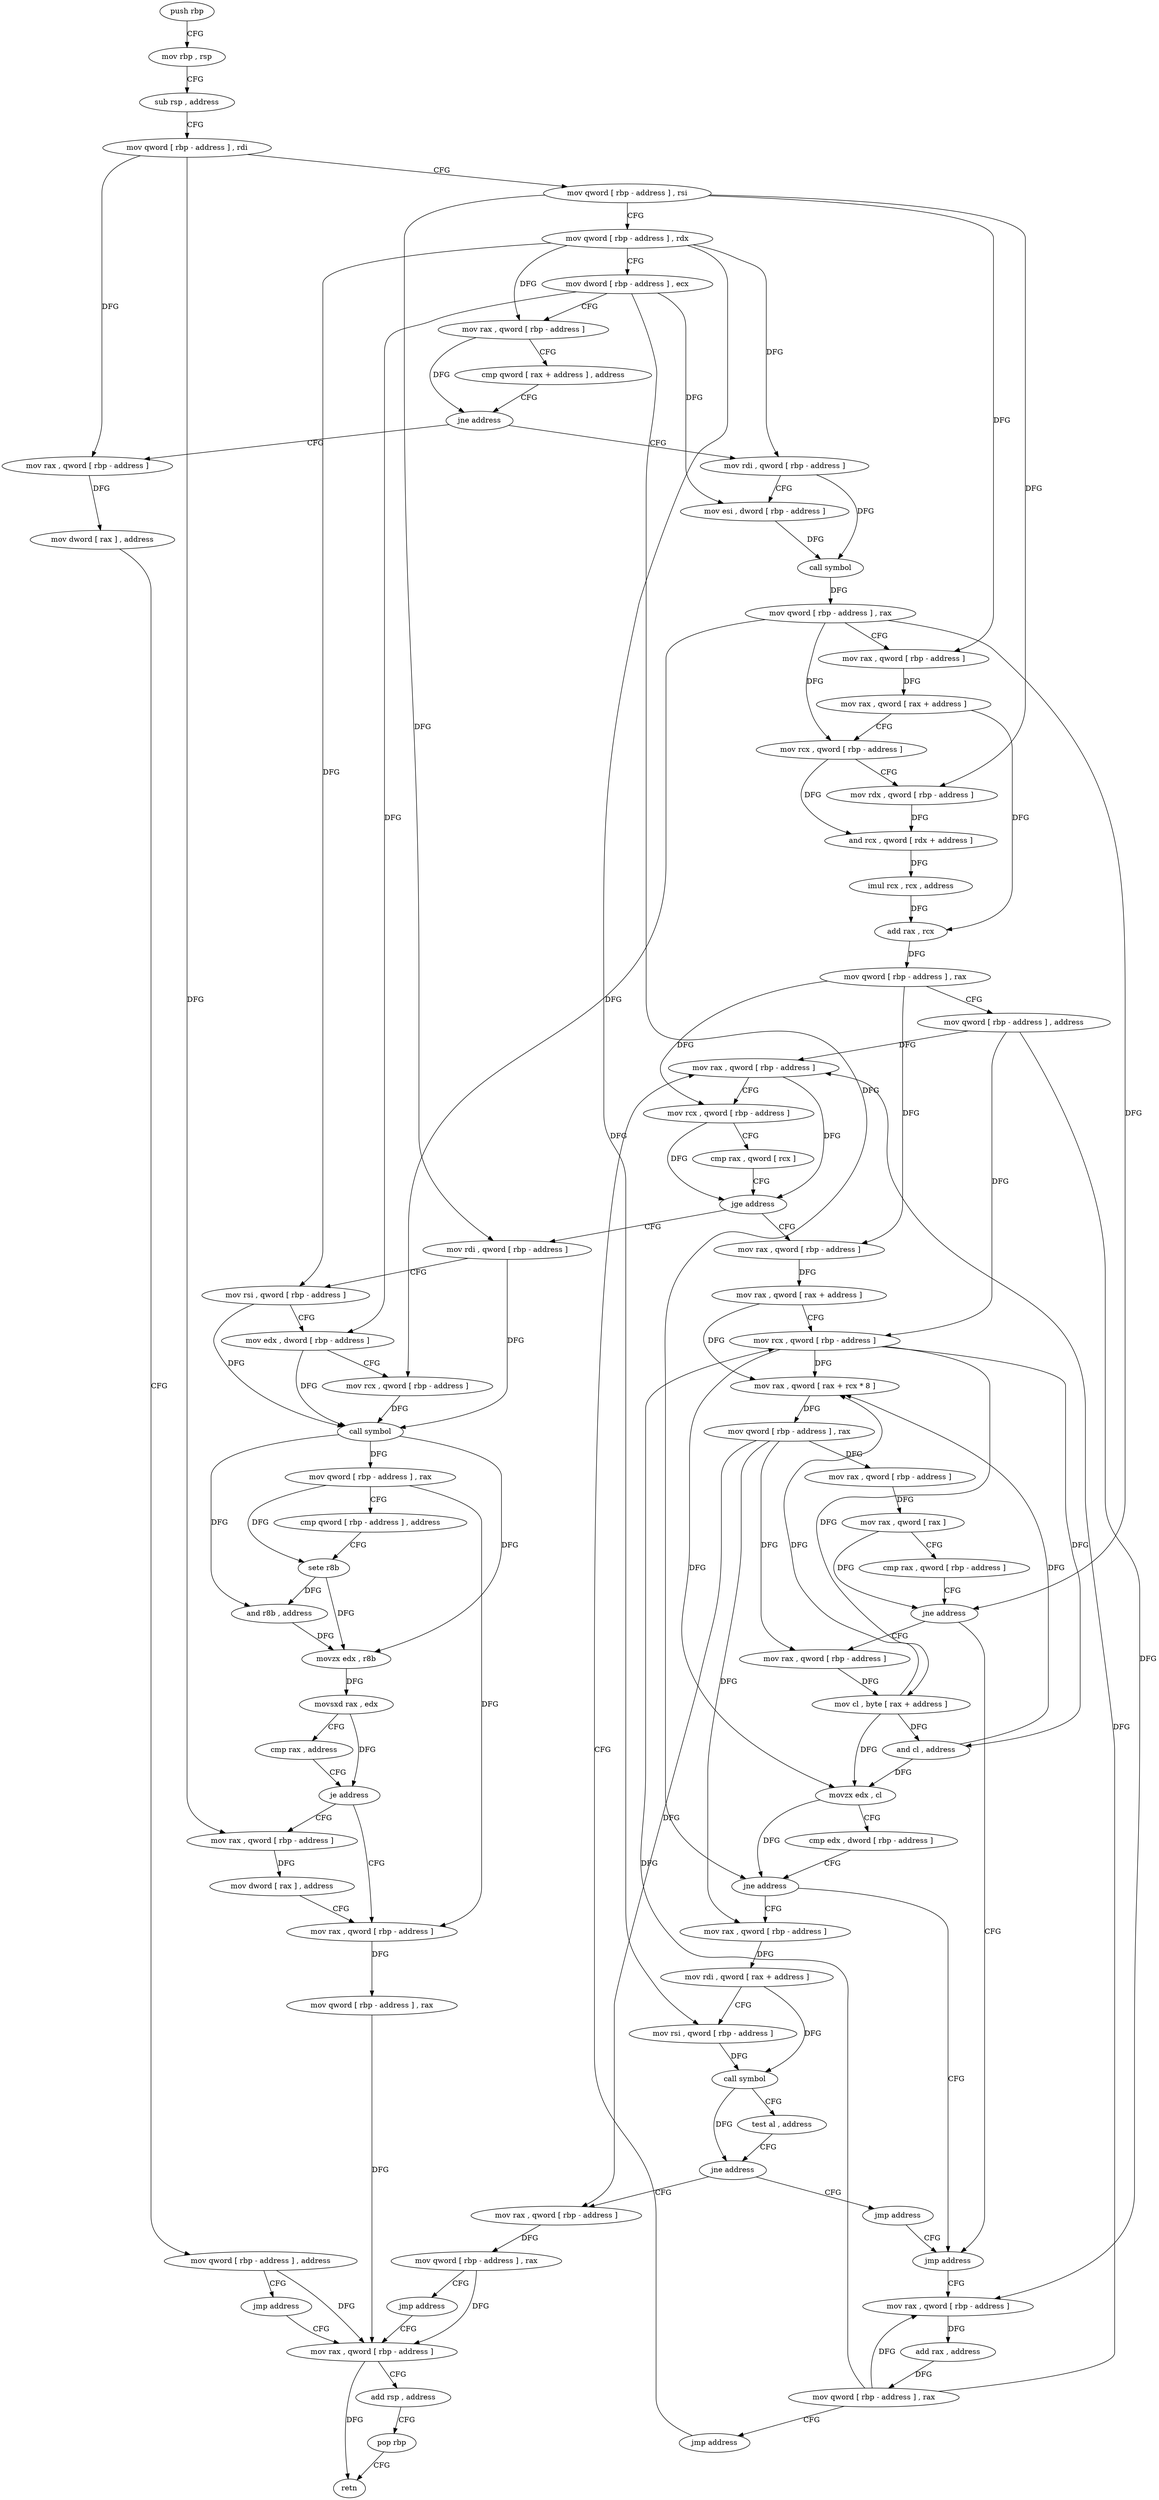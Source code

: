 digraph "func" {
"4278304" [label = "push rbp" ]
"4278305" [label = "mov rbp , rsp" ]
"4278308" [label = "sub rsp , address" ]
"4278312" [label = "mov qword [ rbp - address ] , rdi" ]
"4278316" [label = "mov qword [ rbp - address ] , rsi" ]
"4278320" [label = "mov qword [ rbp - address ] , rdx" ]
"4278324" [label = "mov dword [ rbp - address ] , ecx" ]
"4278327" [label = "mov rax , qword [ rbp - address ]" ]
"4278331" [label = "cmp qword [ rax + address ] , address" ]
"4278336" [label = "jne address" ]
"4278365" [label = "mov rdi , qword [ rbp - address ]" ]
"4278342" [label = "mov rax , qword [ rbp - address ]" ]
"4278369" [label = "mov esi , dword [ rbp - address ]" ]
"4278372" [label = "call symbol" ]
"4278377" [label = "mov qword [ rbp - address ] , rax" ]
"4278381" [label = "mov rax , qword [ rbp - address ]" ]
"4278385" [label = "mov rax , qword [ rax + address ]" ]
"4278389" [label = "mov rcx , qword [ rbp - address ]" ]
"4278393" [label = "mov rdx , qword [ rbp - address ]" ]
"4278397" [label = "and rcx , qword [ rdx + address ]" ]
"4278404" [label = "imul rcx , rcx , address" ]
"4278411" [label = "add rax , rcx" ]
"4278414" [label = "mov qword [ rbp - address ] , rax" ]
"4278418" [label = "mov qword [ rbp - address ] , address" ]
"4278426" [label = "mov rax , qword [ rbp - address ]" ]
"4278346" [label = "mov dword [ rax ] , address" ]
"4278352" [label = "mov qword [ rbp - address ] , address" ]
"4278360" [label = "jmp address" ]
"4278641" [label = "mov rax , qword [ rbp - address ]" ]
"4278569" [label = "mov rdi , qword [ rbp - address ]" ]
"4278573" [label = "mov rsi , qword [ rbp - address ]" ]
"4278577" [label = "mov edx , dword [ rbp - address ]" ]
"4278580" [label = "mov rcx , qword [ rbp - address ]" ]
"4278584" [label = "call symbol" ]
"4278589" [label = "mov qword [ rbp - address ] , rax" ]
"4278593" [label = "cmp qword [ rbp - address ] , address" ]
"4278598" [label = "sete r8b" ]
"4278602" [label = "and r8b , address" ]
"4278606" [label = "movzx edx , r8b" ]
"4278610" [label = "movsxd rax , edx" ]
"4278613" [label = "cmp rax , address" ]
"4278617" [label = "je address" ]
"4278633" [label = "mov rax , qword [ rbp - address ]" ]
"4278623" [label = "mov rax , qword [ rbp - address ]" ]
"4278443" [label = "mov rax , qword [ rbp - address ]" ]
"4278447" [label = "mov rax , qword [ rax + address ]" ]
"4278451" [label = "mov rcx , qword [ rbp - address ]" ]
"4278455" [label = "mov rax , qword [ rax + rcx * 8 ]" ]
"4278459" [label = "mov qword [ rbp - address ] , rax" ]
"4278463" [label = "mov rax , qword [ rbp - address ]" ]
"4278467" [label = "mov rax , qword [ rax ]" ]
"4278470" [label = "cmp rax , qword [ rbp - address ]" ]
"4278474" [label = "jne address" ]
"4278545" [label = "jmp address" ]
"4278480" [label = "mov rax , qword [ rbp - address ]" ]
"4278645" [label = "add rsp , address" ]
"4278649" [label = "pop rbp" ]
"4278650" [label = "retn" ]
"4278637" [label = "mov qword [ rbp - address ] , rax" ]
"4278627" [label = "mov dword [ rax ] , address" ]
"4278550" [label = "mov rax , qword [ rbp - address ]" ]
"4278484" [label = "mov cl , byte [ rax + address ]" ]
"4278487" [label = "and cl , address" ]
"4278490" [label = "movzx edx , cl" ]
"4278493" [label = "cmp edx , dword [ rbp - address ]" ]
"4278496" [label = "jne address" ]
"4278502" [label = "mov rax , qword [ rbp - address ]" ]
"4278554" [label = "add rax , address" ]
"4278560" [label = "mov qword [ rbp - address ] , rax" ]
"4278564" [label = "jmp address" ]
"4278506" [label = "mov rdi , qword [ rax + address ]" ]
"4278510" [label = "mov rsi , qword [ rbp - address ]" ]
"4278514" [label = "call symbol" ]
"4278519" [label = "test al , address" ]
"4278521" [label = "jne address" ]
"4278532" [label = "mov rax , qword [ rbp - address ]" ]
"4278527" [label = "jmp address" ]
"4278430" [label = "mov rcx , qword [ rbp - address ]" ]
"4278434" [label = "cmp rax , qword [ rcx ]" ]
"4278437" [label = "jge address" ]
"4278536" [label = "mov qword [ rbp - address ] , rax" ]
"4278540" [label = "jmp address" ]
"4278304" -> "4278305" [ label = "CFG" ]
"4278305" -> "4278308" [ label = "CFG" ]
"4278308" -> "4278312" [ label = "CFG" ]
"4278312" -> "4278316" [ label = "CFG" ]
"4278312" -> "4278342" [ label = "DFG" ]
"4278312" -> "4278623" [ label = "DFG" ]
"4278316" -> "4278320" [ label = "CFG" ]
"4278316" -> "4278381" [ label = "DFG" ]
"4278316" -> "4278393" [ label = "DFG" ]
"4278316" -> "4278569" [ label = "DFG" ]
"4278320" -> "4278324" [ label = "CFG" ]
"4278320" -> "4278327" [ label = "DFG" ]
"4278320" -> "4278365" [ label = "DFG" ]
"4278320" -> "4278573" [ label = "DFG" ]
"4278320" -> "4278510" [ label = "DFG" ]
"4278324" -> "4278327" [ label = "CFG" ]
"4278324" -> "4278369" [ label = "DFG" ]
"4278324" -> "4278577" [ label = "DFG" ]
"4278324" -> "4278496" [ label = "DFG" ]
"4278327" -> "4278331" [ label = "CFG" ]
"4278327" -> "4278336" [ label = "DFG" ]
"4278331" -> "4278336" [ label = "CFG" ]
"4278336" -> "4278365" [ label = "CFG" ]
"4278336" -> "4278342" [ label = "CFG" ]
"4278365" -> "4278369" [ label = "CFG" ]
"4278365" -> "4278372" [ label = "DFG" ]
"4278342" -> "4278346" [ label = "DFG" ]
"4278369" -> "4278372" [ label = "DFG" ]
"4278372" -> "4278377" [ label = "DFG" ]
"4278377" -> "4278381" [ label = "CFG" ]
"4278377" -> "4278389" [ label = "DFG" ]
"4278377" -> "4278580" [ label = "DFG" ]
"4278377" -> "4278474" [ label = "DFG" ]
"4278381" -> "4278385" [ label = "DFG" ]
"4278385" -> "4278389" [ label = "CFG" ]
"4278385" -> "4278411" [ label = "DFG" ]
"4278389" -> "4278393" [ label = "CFG" ]
"4278389" -> "4278397" [ label = "DFG" ]
"4278393" -> "4278397" [ label = "DFG" ]
"4278397" -> "4278404" [ label = "DFG" ]
"4278404" -> "4278411" [ label = "DFG" ]
"4278411" -> "4278414" [ label = "DFG" ]
"4278414" -> "4278418" [ label = "CFG" ]
"4278414" -> "4278430" [ label = "DFG" ]
"4278414" -> "4278443" [ label = "DFG" ]
"4278418" -> "4278426" [ label = "DFG" ]
"4278418" -> "4278451" [ label = "DFG" ]
"4278418" -> "4278550" [ label = "DFG" ]
"4278426" -> "4278430" [ label = "CFG" ]
"4278426" -> "4278437" [ label = "DFG" ]
"4278346" -> "4278352" [ label = "CFG" ]
"4278352" -> "4278360" [ label = "CFG" ]
"4278352" -> "4278641" [ label = "DFG" ]
"4278360" -> "4278641" [ label = "CFG" ]
"4278641" -> "4278645" [ label = "CFG" ]
"4278641" -> "4278650" [ label = "DFG" ]
"4278569" -> "4278573" [ label = "CFG" ]
"4278569" -> "4278584" [ label = "DFG" ]
"4278573" -> "4278577" [ label = "CFG" ]
"4278573" -> "4278584" [ label = "DFG" ]
"4278577" -> "4278580" [ label = "CFG" ]
"4278577" -> "4278584" [ label = "DFG" ]
"4278580" -> "4278584" [ label = "DFG" ]
"4278584" -> "4278589" [ label = "DFG" ]
"4278584" -> "4278602" [ label = "DFG" ]
"4278584" -> "4278606" [ label = "DFG" ]
"4278589" -> "4278593" [ label = "CFG" ]
"4278589" -> "4278598" [ label = "DFG" ]
"4278589" -> "4278633" [ label = "DFG" ]
"4278593" -> "4278598" [ label = "CFG" ]
"4278598" -> "4278602" [ label = "DFG" ]
"4278598" -> "4278606" [ label = "DFG" ]
"4278602" -> "4278606" [ label = "DFG" ]
"4278606" -> "4278610" [ label = "DFG" ]
"4278610" -> "4278613" [ label = "CFG" ]
"4278610" -> "4278617" [ label = "DFG" ]
"4278613" -> "4278617" [ label = "CFG" ]
"4278617" -> "4278633" [ label = "CFG" ]
"4278617" -> "4278623" [ label = "CFG" ]
"4278633" -> "4278637" [ label = "DFG" ]
"4278623" -> "4278627" [ label = "DFG" ]
"4278443" -> "4278447" [ label = "DFG" ]
"4278447" -> "4278451" [ label = "CFG" ]
"4278447" -> "4278455" [ label = "DFG" ]
"4278451" -> "4278455" [ label = "DFG" ]
"4278451" -> "4278484" [ label = "DFG" ]
"4278451" -> "4278487" [ label = "DFG" ]
"4278451" -> "4278490" [ label = "DFG" ]
"4278455" -> "4278459" [ label = "DFG" ]
"4278459" -> "4278463" [ label = "DFG" ]
"4278459" -> "4278480" [ label = "DFG" ]
"4278459" -> "4278502" [ label = "DFG" ]
"4278459" -> "4278532" [ label = "DFG" ]
"4278463" -> "4278467" [ label = "DFG" ]
"4278467" -> "4278470" [ label = "CFG" ]
"4278467" -> "4278474" [ label = "DFG" ]
"4278470" -> "4278474" [ label = "CFG" ]
"4278474" -> "4278545" [ label = "CFG" ]
"4278474" -> "4278480" [ label = "CFG" ]
"4278545" -> "4278550" [ label = "CFG" ]
"4278480" -> "4278484" [ label = "DFG" ]
"4278645" -> "4278649" [ label = "CFG" ]
"4278649" -> "4278650" [ label = "CFG" ]
"4278637" -> "4278641" [ label = "DFG" ]
"4278627" -> "4278633" [ label = "CFG" ]
"4278550" -> "4278554" [ label = "DFG" ]
"4278484" -> "4278487" [ label = "DFG" ]
"4278484" -> "4278455" [ label = "DFG" ]
"4278484" -> "4278490" [ label = "DFG" ]
"4278487" -> "4278490" [ label = "DFG" ]
"4278487" -> "4278455" [ label = "DFG" ]
"4278490" -> "4278493" [ label = "CFG" ]
"4278490" -> "4278496" [ label = "DFG" ]
"4278493" -> "4278496" [ label = "CFG" ]
"4278496" -> "4278545" [ label = "CFG" ]
"4278496" -> "4278502" [ label = "CFG" ]
"4278502" -> "4278506" [ label = "DFG" ]
"4278554" -> "4278560" [ label = "DFG" ]
"4278560" -> "4278564" [ label = "CFG" ]
"4278560" -> "4278426" [ label = "DFG" ]
"4278560" -> "4278451" [ label = "DFG" ]
"4278560" -> "4278550" [ label = "DFG" ]
"4278564" -> "4278426" [ label = "CFG" ]
"4278506" -> "4278510" [ label = "CFG" ]
"4278506" -> "4278514" [ label = "DFG" ]
"4278510" -> "4278514" [ label = "DFG" ]
"4278514" -> "4278519" [ label = "CFG" ]
"4278514" -> "4278521" [ label = "DFG" ]
"4278519" -> "4278521" [ label = "CFG" ]
"4278521" -> "4278532" [ label = "CFG" ]
"4278521" -> "4278527" [ label = "CFG" ]
"4278532" -> "4278536" [ label = "DFG" ]
"4278527" -> "4278545" [ label = "CFG" ]
"4278430" -> "4278434" [ label = "CFG" ]
"4278430" -> "4278437" [ label = "DFG" ]
"4278434" -> "4278437" [ label = "CFG" ]
"4278437" -> "4278569" [ label = "CFG" ]
"4278437" -> "4278443" [ label = "CFG" ]
"4278536" -> "4278540" [ label = "CFG" ]
"4278536" -> "4278641" [ label = "DFG" ]
"4278540" -> "4278641" [ label = "CFG" ]
}
